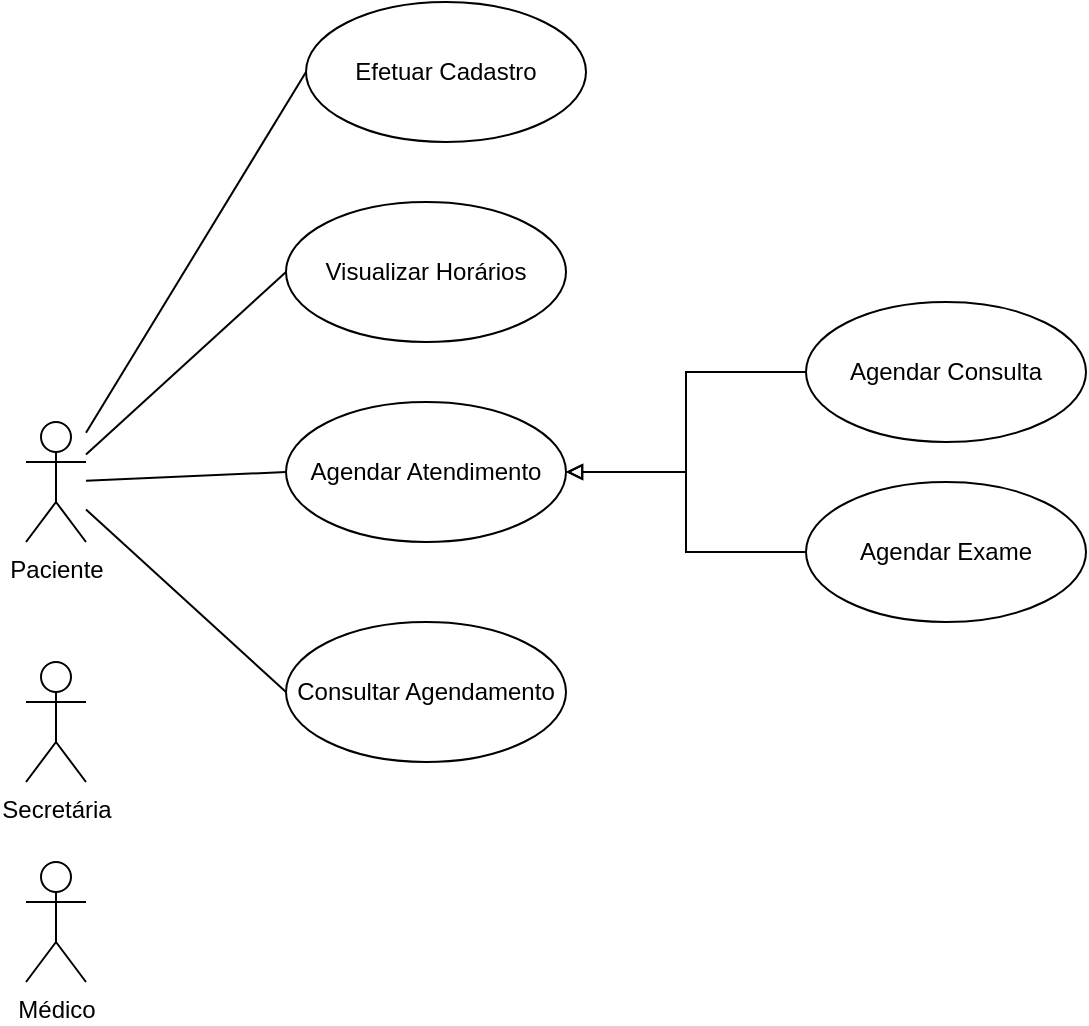 <mxfile version="22.0.2" type="github">
  <diagram name="Page-1" id="pfaS7ZpM_EYnSTStmScy">
    <mxGraphModel dx="768" dy="808" grid="1" gridSize="10" guides="1" tooltips="1" connect="1" arrows="1" fold="1" page="0" pageScale="1" pageWidth="850" pageHeight="1100" math="0" shadow="0">
      <root>
        <mxCell id="0" />
        <mxCell id="1" parent="0" />
        <mxCell id="6sc8-dq7xgFRiXsgVK_B-14" style="rounded=0;orthogonalLoop=1;jettySize=auto;html=1;entryX=0;entryY=0.5;entryDx=0;entryDy=0;endArrow=none;endFill=0;" edge="1" parent="1" source="6sc8-dq7xgFRiXsgVK_B-1" target="6sc8-dq7xgFRiXsgVK_B-9">
          <mxGeometry relative="1" as="geometry" />
        </mxCell>
        <mxCell id="6sc8-dq7xgFRiXsgVK_B-15" style="rounded=0;orthogonalLoop=1;jettySize=auto;html=1;entryX=0;entryY=0.5;entryDx=0;entryDy=0;endArrow=none;endFill=0;" edge="1" parent="1" source="6sc8-dq7xgFRiXsgVK_B-1" target="6sc8-dq7xgFRiXsgVK_B-8">
          <mxGeometry relative="1" as="geometry" />
        </mxCell>
        <mxCell id="6sc8-dq7xgFRiXsgVK_B-16" style="rounded=0;orthogonalLoop=1;jettySize=auto;html=1;entryX=0;entryY=0.5;entryDx=0;entryDy=0;endArrow=none;endFill=0;" edge="1" parent="1" source="6sc8-dq7xgFRiXsgVK_B-1" target="6sc8-dq7xgFRiXsgVK_B-6">
          <mxGeometry relative="1" as="geometry" />
        </mxCell>
        <mxCell id="6sc8-dq7xgFRiXsgVK_B-18" style="rounded=0;orthogonalLoop=1;jettySize=auto;html=1;entryX=0;entryY=0.5;entryDx=0;entryDy=0;endArrow=none;endFill=0;" edge="1" parent="1" source="6sc8-dq7xgFRiXsgVK_B-1" target="6sc8-dq7xgFRiXsgVK_B-5">
          <mxGeometry relative="1" as="geometry" />
        </mxCell>
        <mxCell id="6sc8-dq7xgFRiXsgVK_B-1" value="Paciente" style="shape=umlActor;verticalLabelPosition=bottom;verticalAlign=top;html=1;" vertex="1" parent="1">
          <mxGeometry x="80" y="140" width="30" height="60" as="geometry" />
        </mxCell>
        <mxCell id="6sc8-dq7xgFRiXsgVK_B-2" value="Médico" style="shape=umlActor;verticalLabelPosition=bottom;verticalAlign=top;html=1;" vertex="1" parent="1">
          <mxGeometry x="80" y="360" width="30" height="60" as="geometry" />
        </mxCell>
        <mxCell id="6sc8-dq7xgFRiXsgVK_B-3" value="Secretária" style="shape=umlActor;verticalLabelPosition=bottom;verticalAlign=top;html=1;" vertex="1" parent="1">
          <mxGeometry x="80" y="260" width="30" height="60" as="geometry" />
        </mxCell>
        <mxCell id="6sc8-dq7xgFRiXsgVK_B-5" value="Visualizar Horários" style="ellipse;whiteSpace=wrap;html=1;" vertex="1" parent="1">
          <mxGeometry x="210" y="30" width="140" height="70" as="geometry" />
        </mxCell>
        <mxCell id="6sc8-dq7xgFRiXsgVK_B-6" value="Consultar Agendamento" style="ellipse;whiteSpace=wrap;html=1;" vertex="1" parent="1">
          <mxGeometry x="210" y="240" width="140" height="70" as="geometry" />
        </mxCell>
        <mxCell id="6sc8-dq7xgFRiXsgVK_B-8" value="Agendar Atendimento" style="ellipse;whiteSpace=wrap;html=1;" vertex="1" parent="1">
          <mxGeometry x="210" y="130" width="140" height="70" as="geometry" />
        </mxCell>
        <mxCell id="6sc8-dq7xgFRiXsgVK_B-9" value="Efetuar Cadastro" style="ellipse;whiteSpace=wrap;html=1;" vertex="1" parent="1">
          <mxGeometry x="220" y="-70" width="140" height="70" as="geometry" />
        </mxCell>
        <mxCell id="6sc8-dq7xgFRiXsgVK_B-13" style="edgeStyle=orthogonalEdgeStyle;rounded=0;orthogonalLoop=1;jettySize=auto;html=1;entryX=1;entryY=0.5;entryDx=0;entryDy=0;endArrow=block;endFill=0;" edge="1" parent="1" source="6sc8-dq7xgFRiXsgVK_B-10" target="6sc8-dq7xgFRiXsgVK_B-8">
          <mxGeometry relative="1" as="geometry" />
        </mxCell>
        <mxCell id="6sc8-dq7xgFRiXsgVK_B-10" value="Agendar Exame" style="ellipse;whiteSpace=wrap;html=1;" vertex="1" parent="1">
          <mxGeometry x="470" y="170" width="140" height="70" as="geometry" />
        </mxCell>
        <mxCell id="6sc8-dq7xgFRiXsgVK_B-12" style="edgeStyle=orthogonalEdgeStyle;rounded=0;orthogonalLoop=1;jettySize=auto;html=1;entryX=1;entryY=0.5;entryDx=0;entryDy=0;endArrow=block;endFill=0;" edge="1" parent="1" source="6sc8-dq7xgFRiXsgVK_B-11" target="6sc8-dq7xgFRiXsgVK_B-8">
          <mxGeometry relative="1" as="geometry" />
        </mxCell>
        <mxCell id="6sc8-dq7xgFRiXsgVK_B-11" value="Agendar Consulta" style="ellipse;whiteSpace=wrap;html=1;" vertex="1" parent="1">
          <mxGeometry x="470" y="80" width="140" height="70" as="geometry" />
        </mxCell>
      </root>
    </mxGraphModel>
  </diagram>
</mxfile>
